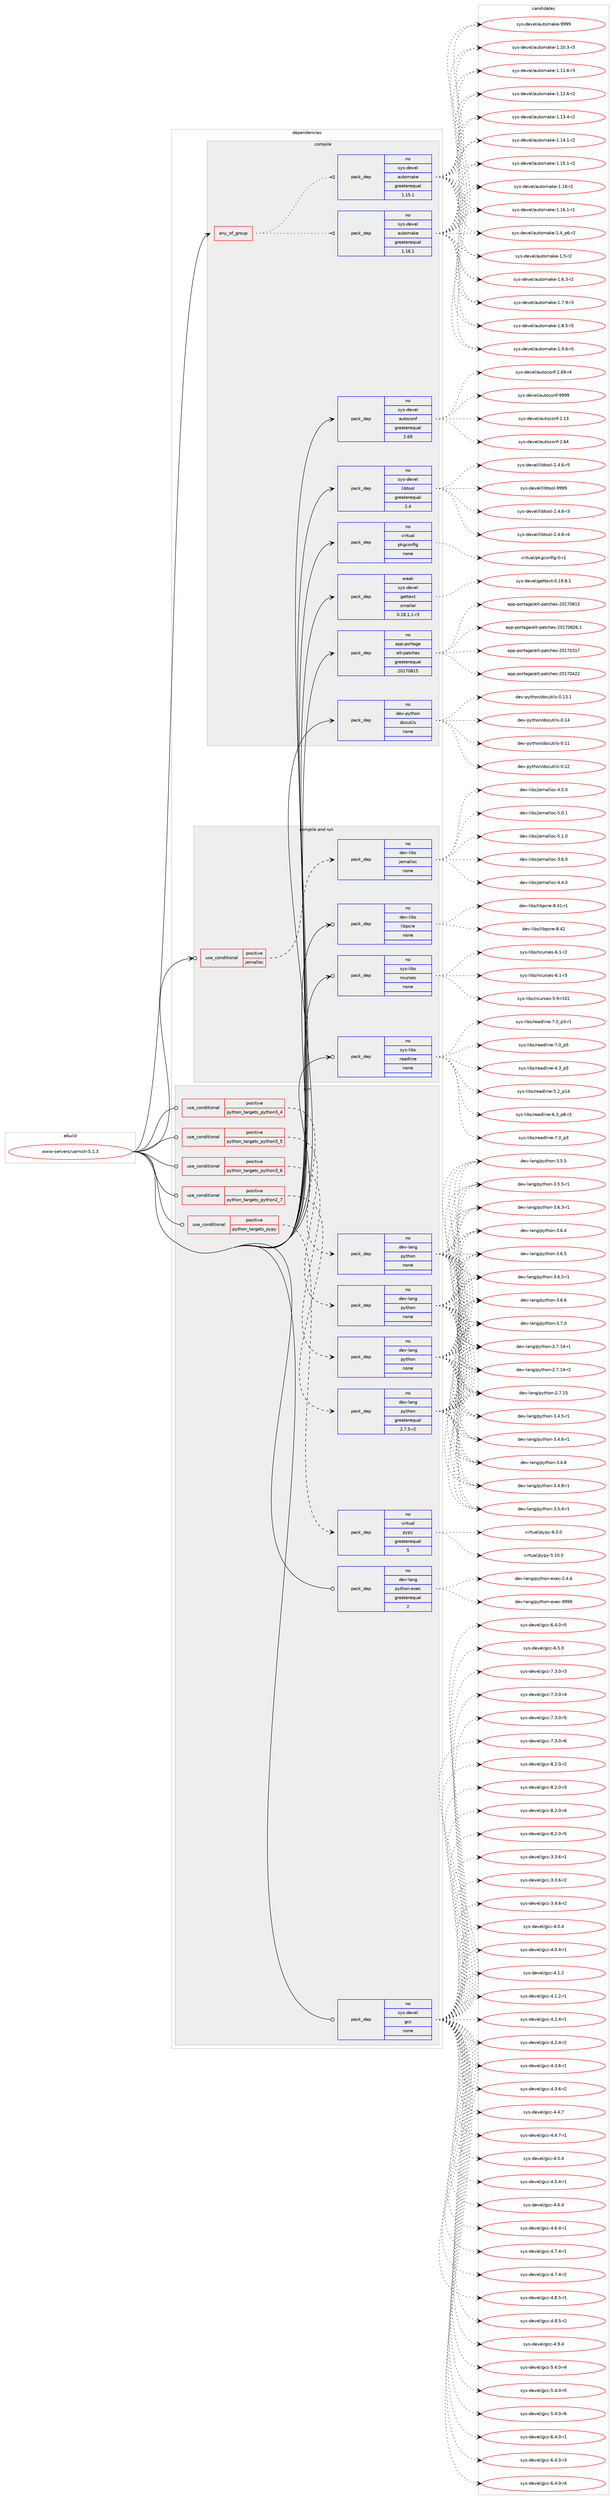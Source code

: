 digraph prolog {

# *************
# Graph options
# *************

newrank=true;
concentrate=true;
compound=true;
graph [rankdir=LR,fontname=Helvetica,fontsize=10,ranksep=1.5];#, ranksep=2.5, nodesep=0.2];
edge  [arrowhead=vee];
node  [fontname=Helvetica,fontsize=10];

# **********
# The ebuild
# **********

subgraph cluster_leftcol {
color=gray;
rank=same;
label=<<i>ebuild</i>>;
id [label="www-servers/varnish-5.1.3", color=red, width=4, href="../www-servers/varnish-5.1.3.svg"];
}

# ****************
# The dependencies
# ****************

subgraph cluster_midcol {
color=gray;
label=<<i>dependencies</i>>;
subgraph cluster_compile {
fillcolor="#eeeeee";
style=filled;
label=<<i>compile</i>>;
subgraph any185 {
dependency8168 [label=<<TABLE BORDER="0" CELLBORDER="1" CELLSPACING="0" CELLPADDING="4"><TR><TD CELLPADDING="10">any_of_group</TD></TR></TABLE>>, shape=none, color=red];subgraph pack6475 {
dependency8169 [label=<<TABLE BORDER="0" CELLBORDER="1" CELLSPACING="0" CELLPADDING="4" WIDTH="220"><TR><TD ROWSPAN="6" CELLPADDING="30">pack_dep</TD></TR><TR><TD WIDTH="110">no</TD></TR><TR><TD>sys-devel</TD></TR><TR><TD>automake</TD></TR><TR><TD>greaterequal</TD></TR><TR><TD>1.16.1</TD></TR></TABLE>>, shape=none, color=blue];
}
dependency8168:e -> dependency8169:w [weight=20,style="dotted",arrowhead="oinv"];
subgraph pack6476 {
dependency8170 [label=<<TABLE BORDER="0" CELLBORDER="1" CELLSPACING="0" CELLPADDING="4" WIDTH="220"><TR><TD ROWSPAN="6" CELLPADDING="30">pack_dep</TD></TR><TR><TD WIDTH="110">no</TD></TR><TR><TD>sys-devel</TD></TR><TR><TD>automake</TD></TR><TR><TD>greaterequal</TD></TR><TR><TD>1.15.1</TD></TR></TABLE>>, shape=none, color=blue];
}
dependency8168:e -> dependency8170:w [weight=20,style="dotted",arrowhead="oinv"];
}
id:e -> dependency8168:w [weight=20,style="solid",arrowhead="vee"];
subgraph pack6477 {
dependency8171 [label=<<TABLE BORDER="0" CELLBORDER="1" CELLSPACING="0" CELLPADDING="4" WIDTH="220"><TR><TD ROWSPAN="6" CELLPADDING="30">pack_dep</TD></TR><TR><TD WIDTH="110">no</TD></TR><TR><TD>app-portage</TD></TR><TR><TD>elt-patches</TD></TR><TR><TD>greaterequal</TD></TR><TR><TD>20170815</TD></TR></TABLE>>, shape=none, color=blue];
}
id:e -> dependency8171:w [weight=20,style="solid",arrowhead="vee"];
subgraph pack6478 {
dependency8172 [label=<<TABLE BORDER="0" CELLBORDER="1" CELLSPACING="0" CELLPADDING="4" WIDTH="220"><TR><TD ROWSPAN="6" CELLPADDING="30">pack_dep</TD></TR><TR><TD WIDTH="110">no</TD></TR><TR><TD>dev-python</TD></TR><TR><TD>docutils</TD></TR><TR><TD>none</TD></TR><TR><TD></TD></TR></TABLE>>, shape=none, color=blue];
}
id:e -> dependency8172:w [weight=20,style="solid",arrowhead="vee"];
subgraph pack6479 {
dependency8173 [label=<<TABLE BORDER="0" CELLBORDER="1" CELLSPACING="0" CELLPADDING="4" WIDTH="220"><TR><TD ROWSPAN="6" CELLPADDING="30">pack_dep</TD></TR><TR><TD WIDTH="110">no</TD></TR><TR><TD>sys-devel</TD></TR><TR><TD>autoconf</TD></TR><TR><TD>greaterequal</TD></TR><TR><TD>2.69</TD></TR></TABLE>>, shape=none, color=blue];
}
id:e -> dependency8173:w [weight=20,style="solid",arrowhead="vee"];
subgraph pack6480 {
dependency8174 [label=<<TABLE BORDER="0" CELLBORDER="1" CELLSPACING="0" CELLPADDING="4" WIDTH="220"><TR><TD ROWSPAN="6" CELLPADDING="30">pack_dep</TD></TR><TR><TD WIDTH="110">no</TD></TR><TR><TD>sys-devel</TD></TR><TR><TD>libtool</TD></TR><TR><TD>greaterequal</TD></TR><TR><TD>2.4</TD></TR></TABLE>>, shape=none, color=blue];
}
id:e -> dependency8174:w [weight=20,style="solid",arrowhead="vee"];
subgraph pack6481 {
dependency8175 [label=<<TABLE BORDER="0" CELLBORDER="1" CELLSPACING="0" CELLPADDING="4" WIDTH="220"><TR><TD ROWSPAN="6" CELLPADDING="30">pack_dep</TD></TR><TR><TD WIDTH="110">no</TD></TR><TR><TD>virtual</TD></TR><TR><TD>pkgconfig</TD></TR><TR><TD>none</TD></TR><TR><TD></TD></TR></TABLE>>, shape=none, color=blue];
}
id:e -> dependency8175:w [weight=20,style="solid",arrowhead="vee"];
subgraph pack6482 {
dependency8176 [label=<<TABLE BORDER="0" CELLBORDER="1" CELLSPACING="0" CELLPADDING="4" WIDTH="220"><TR><TD ROWSPAN="6" CELLPADDING="30">pack_dep</TD></TR><TR><TD WIDTH="110">weak</TD></TR><TR><TD>sys-devel</TD></TR><TR><TD>gettext</TD></TR><TR><TD>smaller</TD></TR><TR><TD>0.18.1.1-r3</TD></TR></TABLE>>, shape=none, color=blue];
}
id:e -> dependency8176:w [weight=20,style="solid",arrowhead="vee"];
}
subgraph cluster_compileandrun {
fillcolor="#eeeeee";
style=filled;
label=<<i>compile and run</i>>;
subgraph cond1502 {
dependency8177 [label=<<TABLE BORDER="0" CELLBORDER="1" CELLSPACING="0" CELLPADDING="4"><TR><TD ROWSPAN="3" CELLPADDING="10">use_conditional</TD></TR><TR><TD>positive</TD></TR><TR><TD>jemalloc</TD></TR></TABLE>>, shape=none, color=red];
subgraph pack6483 {
dependency8178 [label=<<TABLE BORDER="0" CELLBORDER="1" CELLSPACING="0" CELLPADDING="4" WIDTH="220"><TR><TD ROWSPAN="6" CELLPADDING="30">pack_dep</TD></TR><TR><TD WIDTH="110">no</TD></TR><TR><TD>dev-libs</TD></TR><TR><TD>jemalloc</TD></TR><TR><TD>none</TD></TR><TR><TD></TD></TR></TABLE>>, shape=none, color=blue];
}
dependency8177:e -> dependency8178:w [weight=20,style="dashed",arrowhead="vee"];
}
id:e -> dependency8177:w [weight=20,style="solid",arrowhead="odotvee"];
subgraph pack6484 {
dependency8179 [label=<<TABLE BORDER="0" CELLBORDER="1" CELLSPACING="0" CELLPADDING="4" WIDTH="220"><TR><TD ROWSPAN="6" CELLPADDING="30">pack_dep</TD></TR><TR><TD WIDTH="110">no</TD></TR><TR><TD>dev-libs</TD></TR><TR><TD>libpcre</TD></TR><TR><TD>none</TD></TR><TR><TD></TD></TR></TABLE>>, shape=none, color=blue];
}
id:e -> dependency8179:w [weight=20,style="solid",arrowhead="odotvee"];
subgraph pack6485 {
dependency8180 [label=<<TABLE BORDER="0" CELLBORDER="1" CELLSPACING="0" CELLPADDING="4" WIDTH="220"><TR><TD ROWSPAN="6" CELLPADDING="30">pack_dep</TD></TR><TR><TD WIDTH="110">no</TD></TR><TR><TD>sys-libs</TD></TR><TR><TD>ncurses</TD></TR><TR><TD>none</TD></TR><TR><TD></TD></TR></TABLE>>, shape=none, color=blue];
}
id:e -> dependency8180:w [weight=20,style="solid",arrowhead="odotvee"];
subgraph pack6486 {
dependency8181 [label=<<TABLE BORDER="0" CELLBORDER="1" CELLSPACING="0" CELLPADDING="4" WIDTH="220"><TR><TD ROWSPAN="6" CELLPADDING="30">pack_dep</TD></TR><TR><TD WIDTH="110">no</TD></TR><TR><TD>sys-libs</TD></TR><TR><TD>readline</TD></TR><TR><TD>none</TD></TR><TR><TD></TD></TR></TABLE>>, shape=none, color=blue];
}
id:e -> dependency8181:w [weight=20,style="solid",arrowhead="odotvee"];
}
subgraph cluster_run {
fillcolor="#eeeeee";
style=filled;
label=<<i>run</i>>;
subgraph cond1503 {
dependency8182 [label=<<TABLE BORDER="0" CELLBORDER="1" CELLSPACING="0" CELLPADDING="4"><TR><TD ROWSPAN="3" CELLPADDING="10">use_conditional</TD></TR><TR><TD>positive</TD></TR><TR><TD>python_targets_pypy</TD></TR></TABLE>>, shape=none, color=red];
subgraph pack6487 {
dependency8183 [label=<<TABLE BORDER="0" CELLBORDER="1" CELLSPACING="0" CELLPADDING="4" WIDTH="220"><TR><TD ROWSPAN="6" CELLPADDING="30">pack_dep</TD></TR><TR><TD WIDTH="110">no</TD></TR><TR><TD>virtual</TD></TR><TR><TD>pypy</TD></TR><TR><TD>greaterequal</TD></TR><TR><TD>5</TD></TR></TABLE>>, shape=none, color=blue];
}
dependency8182:e -> dependency8183:w [weight=20,style="dashed",arrowhead="vee"];
}
id:e -> dependency8182:w [weight=20,style="solid",arrowhead="odot"];
subgraph cond1504 {
dependency8184 [label=<<TABLE BORDER="0" CELLBORDER="1" CELLSPACING="0" CELLPADDING="4"><TR><TD ROWSPAN="3" CELLPADDING="10">use_conditional</TD></TR><TR><TD>positive</TD></TR><TR><TD>python_targets_python2_7</TD></TR></TABLE>>, shape=none, color=red];
subgraph pack6488 {
dependency8185 [label=<<TABLE BORDER="0" CELLBORDER="1" CELLSPACING="0" CELLPADDING="4" WIDTH="220"><TR><TD ROWSPAN="6" CELLPADDING="30">pack_dep</TD></TR><TR><TD WIDTH="110">no</TD></TR><TR><TD>dev-lang</TD></TR><TR><TD>python</TD></TR><TR><TD>greaterequal</TD></TR><TR><TD>2.7.5-r2</TD></TR></TABLE>>, shape=none, color=blue];
}
dependency8184:e -> dependency8185:w [weight=20,style="dashed",arrowhead="vee"];
}
id:e -> dependency8184:w [weight=20,style="solid",arrowhead="odot"];
subgraph cond1505 {
dependency8186 [label=<<TABLE BORDER="0" CELLBORDER="1" CELLSPACING="0" CELLPADDING="4"><TR><TD ROWSPAN="3" CELLPADDING="10">use_conditional</TD></TR><TR><TD>positive</TD></TR><TR><TD>python_targets_python3_4</TD></TR></TABLE>>, shape=none, color=red];
subgraph pack6489 {
dependency8187 [label=<<TABLE BORDER="0" CELLBORDER="1" CELLSPACING="0" CELLPADDING="4" WIDTH="220"><TR><TD ROWSPAN="6" CELLPADDING="30">pack_dep</TD></TR><TR><TD WIDTH="110">no</TD></TR><TR><TD>dev-lang</TD></TR><TR><TD>python</TD></TR><TR><TD>none</TD></TR><TR><TD></TD></TR></TABLE>>, shape=none, color=blue];
}
dependency8186:e -> dependency8187:w [weight=20,style="dashed",arrowhead="vee"];
}
id:e -> dependency8186:w [weight=20,style="solid",arrowhead="odot"];
subgraph cond1506 {
dependency8188 [label=<<TABLE BORDER="0" CELLBORDER="1" CELLSPACING="0" CELLPADDING="4"><TR><TD ROWSPAN="3" CELLPADDING="10">use_conditional</TD></TR><TR><TD>positive</TD></TR><TR><TD>python_targets_python3_5</TD></TR></TABLE>>, shape=none, color=red];
subgraph pack6490 {
dependency8189 [label=<<TABLE BORDER="0" CELLBORDER="1" CELLSPACING="0" CELLPADDING="4" WIDTH="220"><TR><TD ROWSPAN="6" CELLPADDING="30">pack_dep</TD></TR><TR><TD WIDTH="110">no</TD></TR><TR><TD>dev-lang</TD></TR><TR><TD>python</TD></TR><TR><TD>none</TD></TR><TR><TD></TD></TR></TABLE>>, shape=none, color=blue];
}
dependency8188:e -> dependency8189:w [weight=20,style="dashed",arrowhead="vee"];
}
id:e -> dependency8188:w [weight=20,style="solid",arrowhead="odot"];
subgraph cond1507 {
dependency8190 [label=<<TABLE BORDER="0" CELLBORDER="1" CELLSPACING="0" CELLPADDING="4"><TR><TD ROWSPAN="3" CELLPADDING="10">use_conditional</TD></TR><TR><TD>positive</TD></TR><TR><TD>python_targets_python3_6</TD></TR></TABLE>>, shape=none, color=red];
subgraph pack6491 {
dependency8191 [label=<<TABLE BORDER="0" CELLBORDER="1" CELLSPACING="0" CELLPADDING="4" WIDTH="220"><TR><TD ROWSPAN="6" CELLPADDING="30">pack_dep</TD></TR><TR><TD WIDTH="110">no</TD></TR><TR><TD>dev-lang</TD></TR><TR><TD>python</TD></TR><TR><TD>none</TD></TR><TR><TD></TD></TR></TABLE>>, shape=none, color=blue];
}
dependency8190:e -> dependency8191:w [weight=20,style="dashed",arrowhead="vee"];
}
id:e -> dependency8190:w [weight=20,style="solid",arrowhead="odot"];
subgraph pack6492 {
dependency8192 [label=<<TABLE BORDER="0" CELLBORDER="1" CELLSPACING="0" CELLPADDING="4" WIDTH="220"><TR><TD ROWSPAN="6" CELLPADDING="30">pack_dep</TD></TR><TR><TD WIDTH="110">no</TD></TR><TR><TD>dev-lang</TD></TR><TR><TD>python-exec</TD></TR><TR><TD>greaterequal</TD></TR><TR><TD>2</TD></TR></TABLE>>, shape=none, color=blue];
}
id:e -> dependency8192:w [weight=20,style="solid",arrowhead="odot"];
subgraph pack6493 {
dependency8193 [label=<<TABLE BORDER="0" CELLBORDER="1" CELLSPACING="0" CELLPADDING="4" WIDTH="220"><TR><TD ROWSPAN="6" CELLPADDING="30">pack_dep</TD></TR><TR><TD WIDTH="110">no</TD></TR><TR><TD>sys-devel</TD></TR><TR><TD>gcc</TD></TR><TR><TD>none</TD></TR><TR><TD></TD></TR></TABLE>>, shape=none, color=blue];
}
id:e -> dependency8193:w [weight=20,style="solid",arrowhead="odot"];
}
}

# **************
# The candidates
# **************

subgraph cluster_choices {
rank=same;
color=gray;
label=<<i>candidates</i>>;

subgraph choice6475 {
color=black;
nodesep=1;
choice11512111545100101118101108479711711611110997107101454946494846514511451 [label="sys-devel/automake-1.10.3-r3", color=red, width=4,href="../sys-devel/automake-1.10.3-r3.svg"];
choice11512111545100101118101108479711711611110997107101454946494946544511451 [label="sys-devel/automake-1.11.6-r3", color=red, width=4,href="../sys-devel/automake-1.11.6-r3.svg"];
choice11512111545100101118101108479711711611110997107101454946495046544511450 [label="sys-devel/automake-1.12.6-r2", color=red, width=4,href="../sys-devel/automake-1.12.6-r2.svg"];
choice11512111545100101118101108479711711611110997107101454946495146524511450 [label="sys-devel/automake-1.13.4-r2", color=red, width=4,href="../sys-devel/automake-1.13.4-r2.svg"];
choice11512111545100101118101108479711711611110997107101454946495246494511450 [label="sys-devel/automake-1.14.1-r2", color=red, width=4,href="../sys-devel/automake-1.14.1-r2.svg"];
choice11512111545100101118101108479711711611110997107101454946495346494511450 [label="sys-devel/automake-1.15.1-r2", color=red, width=4,href="../sys-devel/automake-1.15.1-r2.svg"];
choice1151211154510010111810110847971171161111099710710145494649544511450 [label="sys-devel/automake-1.16-r2", color=red, width=4,href="../sys-devel/automake-1.16-r2.svg"];
choice11512111545100101118101108479711711611110997107101454946495446494511449 [label="sys-devel/automake-1.16.1-r1", color=red, width=4,href="../sys-devel/automake-1.16.1-r1.svg"];
choice115121115451001011181011084797117116111109971071014549465295112544511450 [label="sys-devel/automake-1.4_p6-r2", color=red, width=4,href="../sys-devel/automake-1.4_p6-r2.svg"];
choice11512111545100101118101108479711711611110997107101454946534511450 [label="sys-devel/automake-1.5-r2", color=red, width=4,href="../sys-devel/automake-1.5-r2.svg"];
choice115121115451001011181011084797117116111109971071014549465446514511450 [label="sys-devel/automake-1.6.3-r2", color=red, width=4,href="../sys-devel/automake-1.6.3-r2.svg"];
choice115121115451001011181011084797117116111109971071014549465546574511451 [label="sys-devel/automake-1.7.9-r3", color=red, width=4,href="../sys-devel/automake-1.7.9-r3.svg"];
choice115121115451001011181011084797117116111109971071014549465646534511453 [label="sys-devel/automake-1.8.5-r5", color=red, width=4,href="../sys-devel/automake-1.8.5-r5.svg"];
choice115121115451001011181011084797117116111109971071014549465746544511453 [label="sys-devel/automake-1.9.6-r5", color=red, width=4,href="../sys-devel/automake-1.9.6-r5.svg"];
choice115121115451001011181011084797117116111109971071014557575757 [label="sys-devel/automake-9999", color=red, width=4,href="../sys-devel/automake-9999.svg"];
dependency8169:e -> choice11512111545100101118101108479711711611110997107101454946494846514511451:w [style=dotted,weight="100"];
dependency8169:e -> choice11512111545100101118101108479711711611110997107101454946494946544511451:w [style=dotted,weight="100"];
dependency8169:e -> choice11512111545100101118101108479711711611110997107101454946495046544511450:w [style=dotted,weight="100"];
dependency8169:e -> choice11512111545100101118101108479711711611110997107101454946495146524511450:w [style=dotted,weight="100"];
dependency8169:e -> choice11512111545100101118101108479711711611110997107101454946495246494511450:w [style=dotted,weight="100"];
dependency8169:e -> choice11512111545100101118101108479711711611110997107101454946495346494511450:w [style=dotted,weight="100"];
dependency8169:e -> choice1151211154510010111810110847971171161111099710710145494649544511450:w [style=dotted,weight="100"];
dependency8169:e -> choice11512111545100101118101108479711711611110997107101454946495446494511449:w [style=dotted,weight="100"];
dependency8169:e -> choice115121115451001011181011084797117116111109971071014549465295112544511450:w [style=dotted,weight="100"];
dependency8169:e -> choice11512111545100101118101108479711711611110997107101454946534511450:w [style=dotted,weight="100"];
dependency8169:e -> choice115121115451001011181011084797117116111109971071014549465446514511450:w [style=dotted,weight="100"];
dependency8169:e -> choice115121115451001011181011084797117116111109971071014549465546574511451:w [style=dotted,weight="100"];
dependency8169:e -> choice115121115451001011181011084797117116111109971071014549465646534511453:w [style=dotted,weight="100"];
dependency8169:e -> choice115121115451001011181011084797117116111109971071014549465746544511453:w [style=dotted,weight="100"];
dependency8169:e -> choice115121115451001011181011084797117116111109971071014557575757:w [style=dotted,weight="100"];
}
subgraph choice6476 {
color=black;
nodesep=1;
choice11512111545100101118101108479711711611110997107101454946494846514511451 [label="sys-devel/automake-1.10.3-r3", color=red, width=4,href="../sys-devel/automake-1.10.3-r3.svg"];
choice11512111545100101118101108479711711611110997107101454946494946544511451 [label="sys-devel/automake-1.11.6-r3", color=red, width=4,href="../sys-devel/automake-1.11.6-r3.svg"];
choice11512111545100101118101108479711711611110997107101454946495046544511450 [label="sys-devel/automake-1.12.6-r2", color=red, width=4,href="../sys-devel/automake-1.12.6-r2.svg"];
choice11512111545100101118101108479711711611110997107101454946495146524511450 [label="sys-devel/automake-1.13.4-r2", color=red, width=4,href="../sys-devel/automake-1.13.4-r2.svg"];
choice11512111545100101118101108479711711611110997107101454946495246494511450 [label="sys-devel/automake-1.14.1-r2", color=red, width=4,href="../sys-devel/automake-1.14.1-r2.svg"];
choice11512111545100101118101108479711711611110997107101454946495346494511450 [label="sys-devel/automake-1.15.1-r2", color=red, width=4,href="../sys-devel/automake-1.15.1-r2.svg"];
choice1151211154510010111810110847971171161111099710710145494649544511450 [label="sys-devel/automake-1.16-r2", color=red, width=4,href="../sys-devel/automake-1.16-r2.svg"];
choice11512111545100101118101108479711711611110997107101454946495446494511449 [label="sys-devel/automake-1.16.1-r1", color=red, width=4,href="../sys-devel/automake-1.16.1-r1.svg"];
choice115121115451001011181011084797117116111109971071014549465295112544511450 [label="sys-devel/automake-1.4_p6-r2", color=red, width=4,href="../sys-devel/automake-1.4_p6-r2.svg"];
choice11512111545100101118101108479711711611110997107101454946534511450 [label="sys-devel/automake-1.5-r2", color=red, width=4,href="../sys-devel/automake-1.5-r2.svg"];
choice115121115451001011181011084797117116111109971071014549465446514511450 [label="sys-devel/automake-1.6.3-r2", color=red, width=4,href="../sys-devel/automake-1.6.3-r2.svg"];
choice115121115451001011181011084797117116111109971071014549465546574511451 [label="sys-devel/automake-1.7.9-r3", color=red, width=4,href="../sys-devel/automake-1.7.9-r3.svg"];
choice115121115451001011181011084797117116111109971071014549465646534511453 [label="sys-devel/automake-1.8.5-r5", color=red, width=4,href="../sys-devel/automake-1.8.5-r5.svg"];
choice115121115451001011181011084797117116111109971071014549465746544511453 [label="sys-devel/automake-1.9.6-r5", color=red, width=4,href="../sys-devel/automake-1.9.6-r5.svg"];
choice115121115451001011181011084797117116111109971071014557575757 [label="sys-devel/automake-9999", color=red, width=4,href="../sys-devel/automake-9999.svg"];
dependency8170:e -> choice11512111545100101118101108479711711611110997107101454946494846514511451:w [style=dotted,weight="100"];
dependency8170:e -> choice11512111545100101118101108479711711611110997107101454946494946544511451:w [style=dotted,weight="100"];
dependency8170:e -> choice11512111545100101118101108479711711611110997107101454946495046544511450:w [style=dotted,weight="100"];
dependency8170:e -> choice11512111545100101118101108479711711611110997107101454946495146524511450:w [style=dotted,weight="100"];
dependency8170:e -> choice11512111545100101118101108479711711611110997107101454946495246494511450:w [style=dotted,weight="100"];
dependency8170:e -> choice11512111545100101118101108479711711611110997107101454946495346494511450:w [style=dotted,weight="100"];
dependency8170:e -> choice1151211154510010111810110847971171161111099710710145494649544511450:w [style=dotted,weight="100"];
dependency8170:e -> choice11512111545100101118101108479711711611110997107101454946495446494511449:w [style=dotted,weight="100"];
dependency8170:e -> choice115121115451001011181011084797117116111109971071014549465295112544511450:w [style=dotted,weight="100"];
dependency8170:e -> choice11512111545100101118101108479711711611110997107101454946534511450:w [style=dotted,weight="100"];
dependency8170:e -> choice115121115451001011181011084797117116111109971071014549465446514511450:w [style=dotted,weight="100"];
dependency8170:e -> choice115121115451001011181011084797117116111109971071014549465546574511451:w [style=dotted,weight="100"];
dependency8170:e -> choice115121115451001011181011084797117116111109971071014549465646534511453:w [style=dotted,weight="100"];
dependency8170:e -> choice115121115451001011181011084797117116111109971071014549465746544511453:w [style=dotted,weight="100"];
dependency8170:e -> choice115121115451001011181011084797117116111109971071014557575757:w [style=dotted,weight="100"];
}
subgraph choice6477 {
color=black;
nodesep=1;
choice97112112451121111141169710310147101108116451129711699104101115455048495548514955 [label="app-portage/elt-patches-20170317", color=red, width=4,href="../app-portage/elt-patches-20170317.svg"];
choice97112112451121111141169710310147101108116451129711699104101115455048495548525050 [label="app-portage/elt-patches-20170422", color=red, width=4,href="../app-portage/elt-patches-20170422.svg"];
choice97112112451121111141169710310147101108116451129711699104101115455048495548564953 [label="app-portage/elt-patches-20170815", color=red, width=4,href="../app-portage/elt-patches-20170815.svg"];
choice971121124511211111411697103101471011081164511297116991041011154550484955485650544649 [label="app-portage/elt-patches-20170826.1", color=red, width=4,href="../app-portage/elt-patches-20170826.1.svg"];
dependency8171:e -> choice97112112451121111141169710310147101108116451129711699104101115455048495548514955:w [style=dotted,weight="100"];
dependency8171:e -> choice97112112451121111141169710310147101108116451129711699104101115455048495548525050:w [style=dotted,weight="100"];
dependency8171:e -> choice97112112451121111141169710310147101108116451129711699104101115455048495548564953:w [style=dotted,weight="100"];
dependency8171:e -> choice971121124511211111411697103101471011081164511297116991041011154550484955485650544649:w [style=dotted,weight="100"];
}
subgraph choice6478 {
color=black;
nodesep=1;
choice1001011184511212111610411111047100111991171161051081154548464949 [label="dev-python/docutils-0.11", color=red, width=4,href="../dev-python/docutils-0.11.svg"];
choice1001011184511212111610411111047100111991171161051081154548464950 [label="dev-python/docutils-0.12", color=red, width=4,href="../dev-python/docutils-0.12.svg"];
choice10010111845112121116104111110471001119911711610510811545484649514649 [label="dev-python/docutils-0.13.1", color=red, width=4,href="../dev-python/docutils-0.13.1.svg"];
choice1001011184511212111610411111047100111991171161051081154548464952 [label="dev-python/docutils-0.14", color=red, width=4,href="../dev-python/docutils-0.14.svg"];
dependency8172:e -> choice1001011184511212111610411111047100111991171161051081154548464949:w [style=dotted,weight="100"];
dependency8172:e -> choice1001011184511212111610411111047100111991171161051081154548464950:w [style=dotted,weight="100"];
dependency8172:e -> choice10010111845112121116104111110471001119911711610510811545484649514649:w [style=dotted,weight="100"];
dependency8172:e -> choice1001011184511212111610411111047100111991171161051081154548464952:w [style=dotted,weight="100"];
}
subgraph choice6479 {
color=black;
nodesep=1;
choice115121115451001011181011084797117116111991111101024550464951 [label="sys-devel/autoconf-2.13", color=red, width=4,href="../sys-devel/autoconf-2.13.svg"];
choice115121115451001011181011084797117116111991111101024550465452 [label="sys-devel/autoconf-2.64", color=red, width=4,href="../sys-devel/autoconf-2.64.svg"];
choice1151211154510010111810110847971171161119911111010245504654574511452 [label="sys-devel/autoconf-2.69-r4", color=red, width=4,href="../sys-devel/autoconf-2.69-r4.svg"];
choice115121115451001011181011084797117116111991111101024557575757 [label="sys-devel/autoconf-9999", color=red, width=4,href="../sys-devel/autoconf-9999.svg"];
dependency8173:e -> choice115121115451001011181011084797117116111991111101024550464951:w [style=dotted,weight="100"];
dependency8173:e -> choice115121115451001011181011084797117116111991111101024550465452:w [style=dotted,weight="100"];
dependency8173:e -> choice1151211154510010111810110847971171161119911111010245504654574511452:w [style=dotted,weight="100"];
dependency8173:e -> choice115121115451001011181011084797117116111991111101024557575757:w [style=dotted,weight="100"];
}
subgraph choice6480 {
color=black;
nodesep=1;
choice1151211154510010111810110847108105981161111111084550465246544511451 [label="sys-devel/libtool-2.4.6-r3", color=red, width=4,href="../sys-devel/libtool-2.4.6-r3.svg"];
choice1151211154510010111810110847108105981161111111084550465246544511452 [label="sys-devel/libtool-2.4.6-r4", color=red, width=4,href="../sys-devel/libtool-2.4.6-r4.svg"];
choice1151211154510010111810110847108105981161111111084550465246544511453 [label="sys-devel/libtool-2.4.6-r5", color=red, width=4,href="../sys-devel/libtool-2.4.6-r5.svg"];
choice1151211154510010111810110847108105981161111111084557575757 [label="sys-devel/libtool-9999", color=red, width=4,href="../sys-devel/libtool-9999.svg"];
dependency8174:e -> choice1151211154510010111810110847108105981161111111084550465246544511451:w [style=dotted,weight="100"];
dependency8174:e -> choice1151211154510010111810110847108105981161111111084550465246544511452:w [style=dotted,weight="100"];
dependency8174:e -> choice1151211154510010111810110847108105981161111111084550465246544511453:w [style=dotted,weight="100"];
dependency8174:e -> choice1151211154510010111810110847108105981161111111084557575757:w [style=dotted,weight="100"];
}
subgraph choice6481 {
color=black;
nodesep=1;
choice11810511411611797108471121071039911111010210510345484511449 [label="virtual/pkgconfig-0-r1", color=red, width=4,href="../virtual/pkgconfig-0-r1.svg"];
dependency8175:e -> choice11810511411611797108471121071039911111010210510345484511449:w [style=dotted,weight="100"];
}
subgraph choice6482 {
color=black;
nodesep=1;
choice1151211154510010111810110847103101116116101120116454846495746564649 [label="sys-devel/gettext-0.19.8.1", color=red, width=4,href="../sys-devel/gettext-0.19.8.1.svg"];
dependency8176:e -> choice1151211154510010111810110847103101116116101120116454846495746564649:w [style=dotted,weight="100"];
}
subgraph choice6483 {
color=black;
nodesep=1;
choice1001011184510810598115471061011099710810811199455146544648 [label="dev-libs/jemalloc-3.6.0", color=red, width=4,href="../dev-libs/jemalloc-3.6.0.svg"];
choice1001011184510810598115471061011099710810811199455246524648 [label="dev-libs/jemalloc-4.4.0", color=red, width=4,href="../dev-libs/jemalloc-4.4.0.svg"];
choice1001011184510810598115471061011099710810811199455246534648 [label="dev-libs/jemalloc-4.5.0", color=red, width=4,href="../dev-libs/jemalloc-4.5.0.svg"];
choice1001011184510810598115471061011099710810811199455346484649 [label="dev-libs/jemalloc-5.0.1", color=red, width=4,href="../dev-libs/jemalloc-5.0.1.svg"];
choice1001011184510810598115471061011099710810811199455346494648 [label="dev-libs/jemalloc-5.1.0", color=red, width=4,href="../dev-libs/jemalloc-5.1.0.svg"];
dependency8178:e -> choice1001011184510810598115471061011099710810811199455146544648:w [style=dotted,weight="100"];
dependency8178:e -> choice1001011184510810598115471061011099710810811199455246524648:w [style=dotted,weight="100"];
dependency8178:e -> choice1001011184510810598115471061011099710810811199455246534648:w [style=dotted,weight="100"];
dependency8178:e -> choice1001011184510810598115471061011099710810811199455346484649:w [style=dotted,weight="100"];
dependency8178:e -> choice1001011184510810598115471061011099710810811199455346494648:w [style=dotted,weight="100"];
}
subgraph choice6484 {
color=black;
nodesep=1;
choice100101118451081059811547108105981129911410145564652494511449 [label="dev-libs/libpcre-8.41-r1", color=red, width=4,href="../dev-libs/libpcre-8.41-r1.svg"];
choice10010111845108105981154710810598112991141014556465250 [label="dev-libs/libpcre-8.42", color=red, width=4,href="../dev-libs/libpcre-8.42.svg"];
dependency8179:e -> choice100101118451081059811547108105981129911410145564652494511449:w [style=dotted,weight="100"];
dependency8179:e -> choice10010111845108105981154710810598112991141014556465250:w [style=dotted,weight="100"];
}
subgraph choice6485 {
color=black;
nodesep=1;
choice115121115451081059811547110991171141151011154553465745114494849 [label="sys-libs/ncurses-5.9-r101", color=red, width=4,href="../sys-libs/ncurses-5.9-r101.svg"];
choice11512111545108105981154711099117114115101115455446494511450 [label="sys-libs/ncurses-6.1-r2", color=red, width=4,href="../sys-libs/ncurses-6.1-r2.svg"];
choice11512111545108105981154711099117114115101115455446494511451 [label="sys-libs/ncurses-6.1-r3", color=red, width=4,href="../sys-libs/ncurses-6.1-r3.svg"];
dependency8180:e -> choice115121115451081059811547110991171141151011154553465745114494849:w [style=dotted,weight="100"];
dependency8180:e -> choice11512111545108105981154711099117114115101115455446494511450:w [style=dotted,weight="100"];
dependency8180:e -> choice11512111545108105981154711099117114115101115455446494511451:w [style=dotted,weight="100"];
}
subgraph choice6486 {
color=black;
nodesep=1;
choice11512111545108105981154711410197100108105110101455246519511253 [label="sys-libs/readline-4.3_p5", color=red, width=4,href="../sys-libs/readline-4.3_p5.svg"];
choice1151211154510810598115471141019710010810511010145534650951124952 [label="sys-libs/readline-5.2_p14", color=red, width=4,href="../sys-libs/readline-5.2_p14.svg"];
choice115121115451081059811547114101971001081051101014554465195112564511451 [label="sys-libs/readline-6.3_p8-r3", color=red, width=4,href="../sys-libs/readline-6.3_p8-r3.svg"];
choice11512111545108105981154711410197100108105110101455546489511251 [label="sys-libs/readline-7.0_p3", color=red, width=4,href="../sys-libs/readline-7.0_p3.svg"];
choice115121115451081059811547114101971001081051101014555464895112514511449 [label="sys-libs/readline-7.0_p3-r1", color=red, width=4,href="../sys-libs/readline-7.0_p3-r1.svg"];
choice11512111545108105981154711410197100108105110101455546489511253 [label="sys-libs/readline-7.0_p5", color=red, width=4,href="../sys-libs/readline-7.0_p5.svg"];
dependency8181:e -> choice11512111545108105981154711410197100108105110101455246519511253:w [style=dotted,weight="100"];
dependency8181:e -> choice1151211154510810598115471141019710010810511010145534650951124952:w [style=dotted,weight="100"];
dependency8181:e -> choice115121115451081059811547114101971001081051101014554465195112564511451:w [style=dotted,weight="100"];
dependency8181:e -> choice11512111545108105981154711410197100108105110101455546489511251:w [style=dotted,weight="100"];
dependency8181:e -> choice115121115451081059811547114101971001081051101014555464895112514511449:w [style=dotted,weight="100"];
dependency8181:e -> choice11512111545108105981154711410197100108105110101455546489511253:w [style=dotted,weight="100"];
}
subgraph choice6487 {
color=black;
nodesep=1;
choice118105114116117971084711212111212145534649484648 [label="virtual/pypy-5.10.0", color=red, width=4,href="../virtual/pypy-5.10.0.svg"];
choice1181051141161179710847112121112121455446484648 [label="virtual/pypy-6.0.0", color=red, width=4,href="../virtual/pypy-6.0.0.svg"];
dependency8183:e -> choice118105114116117971084711212111212145534649484648:w [style=dotted,weight="100"];
dependency8183:e -> choice1181051141161179710847112121112121455446484648:w [style=dotted,weight="100"];
}
subgraph choice6488 {
color=black;
nodesep=1;
choice100101118451089711010347112121116104111110455046554649524511449 [label="dev-lang/python-2.7.14-r1", color=red, width=4,href="../dev-lang/python-2.7.14-r1.svg"];
choice100101118451089711010347112121116104111110455046554649524511450 [label="dev-lang/python-2.7.14-r2", color=red, width=4,href="../dev-lang/python-2.7.14-r2.svg"];
choice10010111845108971101034711212111610411111045504655464953 [label="dev-lang/python-2.7.15", color=red, width=4,href="../dev-lang/python-2.7.15.svg"];
choice1001011184510897110103471121211161041111104551465246534511449 [label="dev-lang/python-3.4.5-r1", color=red, width=4,href="../dev-lang/python-3.4.5-r1.svg"];
choice1001011184510897110103471121211161041111104551465246544511449 [label="dev-lang/python-3.4.6-r1", color=red, width=4,href="../dev-lang/python-3.4.6-r1.svg"];
choice100101118451089711010347112121116104111110455146524656 [label="dev-lang/python-3.4.8", color=red, width=4,href="../dev-lang/python-3.4.8.svg"];
choice1001011184510897110103471121211161041111104551465246564511449 [label="dev-lang/python-3.4.8-r1", color=red, width=4,href="../dev-lang/python-3.4.8-r1.svg"];
choice1001011184510897110103471121211161041111104551465346524511449 [label="dev-lang/python-3.5.4-r1", color=red, width=4,href="../dev-lang/python-3.5.4-r1.svg"];
choice100101118451089711010347112121116104111110455146534653 [label="dev-lang/python-3.5.5", color=red, width=4,href="../dev-lang/python-3.5.5.svg"];
choice1001011184510897110103471121211161041111104551465346534511449 [label="dev-lang/python-3.5.5-r1", color=red, width=4,href="../dev-lang/python-3.5.5-r1.svg"];
choice1001011184510897110103471121211161041111104551465446514511449 [label="dev-lang/python-3.6.3-r1", color=red, width=4,href="../dev-lang/python-3.6.3-r1.svg"];
choice100101118451089711010347112121116104111110455146544652 [label="dev-lang/python-3.6.4", color=red, width=4,href="../dev-lang/python-3.6.4.svg"];
choice100101118451089711010347112121116104111110455146544653 [label="dev-lang/python-3.6.5", color=red, width=4,href="../dev-lang/python-3.6.5.svg"];
choice1001011184510897110103471121211161041111104551465446534511449 [label="dev-lang/python-3.6.5-r1", color=red, width=4,href="../dev-lang/python-3.6.5-r1.svg"];
choice100101118451089711010347112121116104111110455146544654 [label="dev-lang/python-3.6.6", color=red, width=4,href="../dev-lang/python-3.6.6.svg"];
choice100101118451089711010347112121116104111110455146554648 [label="dev-lang/python-3.7.0", color=red, width=4,href="../dev-lang/python-3.7.0.svg"];
dependency8185:e -> choice100101118451089711010347112121116104111110455046554649524511449:w [style=dotted,weight="100"];
dependency8185:e -> choice100101118451089711010347112121116104111110455046554649524511450:w [style=dotted,weight="100"];
dependency8185:e -> choice10010111845108971101034711212111610411111045504655464953:w [style=dotted,weight="100"];
dependency8185:e -> choice1001011184510897110103471121211161041111104551465246534511449:w [style=dotted,weight="100"];
dependency8185:e -> choice1001011184510897110103471121211161041111104551465246544511449:w [style=dotted,weight="100"];
dependency8185:e -> choice100101118451089711010347112121116104111110455146524656:w [style=dotted,weight="100"];
dependency8185:e -> choice1001011184510897110103471121211161041111104551465246564511449:w [style=dotted,weight="100"];
dependency8185:e -> choice1001011184510897110103471121211161041111104551465346524511449:w [style=dotted,weight="100"];
dependency8185:e -> choice100101118451089711010347112121116104111110455146534653:w [style=dotted,weight="100"];
dependency8185:e -> choice1001011184510897110103471121211161041111104551465346534511449:w [style=dotted,weight="100"];
dependency8185:e -> choice1001011184510897110103471121211161041111104551465446514511449:w [style=dotted,weight="100"];
dependency8185:e -> choice100101118451089711010347112121116104111110455146544652:w [style=dotted,weight="100"];
dependency8185:e -> choice100101118451089711010347112121116104111110455146544653:w [style=dotted,weight="100"];
dependency8185:e -> choice1001011184510897110103471121211161041111104551465446534511449:w [style=dotted,weight="100"];
dependency8185:e -> choice100101118451089711010347112121116104111110455146544654:w [style=dotted,weight="100"];
dependency8185:e -> choice100101118451089711010347112121116104111110455146554648:w [style=dotted,weight="100"];
}
subgraph choice6489 {
color=black;
nodesep=1;
choice100101118451089711010347112121116104111110455046554649524511449 [label="dev-lang/python-2.7.14-r1", color=red, width=4,href="../dev-lang/python-2.7.14-r1.svg"];
choice100101118451089711010347112121116104111110455046554649524511450 [label="dev-lang/python-2.7.14-r2", color=red, width=4,href="../dev-lang/python-2.7.14-r2.svg"];
choice10010111845108971101034711212111610411111045504655464953 [label="dev-lang/python-2.7.15", color=red, width=4,href="../dev-lang/python-2.7.15.svg"];
choice1001011184510897110103471121211161041111104551465246534511449 [label="dev-lang/python-3.4.5-r1", color=red, width=4,href="../dev-lang/python-3.4.5-r1.svg"];
choice1001011184510897110103471121211161041111104551465246544511449 [label="dev-lang/python-3.4.6-r1", color=red, width=4,href="../dev-lang/python-3.4.6-r1.svg"];
choice100101118451089711010347112121116104111110455146524656 [label="dev-lang/python-3.4.8", color=red, width=4,href="../dev-lang/python-3.4.8.svg"];
choice1001011184510897110103471121211161041111104551465246564511449 [label="dev-lang/python-3.4.8-r1", color=red, width=4,href="../dev-lang/python-3.4.8-r1.svg"];
choice1001011184510897110103471121211161041111104551465346524511449 [label="dev-lang/python-3.5.4-r1", color=red, width=4,href="../dev-lang/python-3.5.4-r1.svg"];
choice100101118451089711010347112121116104111110455146534653 [label="dev-lang/python-3.5.5", color=red, width=4,href="../dev-lang/python-3.5.5.svg"];
choice1001011184510897110103471121211161041111104551465346534511449 [label="dev-lang/python-3.5.5-r1", color=red, width=4,href="../dev-lang/python-3.5.5-r1.svg"];
choice1001011184510897110103471121211161041111104551465446514511449 [label="dev-lang/python-3.6.3-r1", color=red, width=4,href="../dev-lang/python-3.6.3-r1.svg"];
choice100101118451089711010347112121116104111110455146544652 [label="dev-lang/python-3.6.4", color=red, width=4,href="../dev-lang/python-3.6.4.svg"];
choice100101118451089711010347112121116104111110455146544653 [label="dev-lang/python-3.6.5", color=red, width=4,href="../dev-lang/python-3.6.5.svg"];
choice1001011184510897110103471121211161041111104551465446534511449 [label="dev-lang/python-3.6.5-r1", color=red, width=4,href="../dev-lang/python-3.6.5-r1.svg"];
choice100101118451089711010347112121116104111110455146544654 [label="dev-lang/python-3.6.6", color=red, width=4,href="../dev-lang/python-3.6.6.svg"];
choice100101118451089711010347112121116104111110455146554648 [label="dev-lang/python-3.7.0", color=red, width=4,href="../dev-lang/python-3.7.0.svg"];
dependency8187:e -> choice100101118451089711010347112121116104111110455046554649524511449:w [style=dotted,weight="100"];
dependency8187:e -> choice100101118451089711010347112121116104111110455046554649524511450:w [style=dotted,weight="100"];
dependency8187:e -> choice10010111845108971101034711212111610411111045504655464953:w [style=dotted,weight="100"];
dependency8187:e -> choice1001011184510897110103471121211161041111104551465246534511449:w [style=dotted,weight="100"];
dependency8187:e -> choice1001011184510897110103471121211161041111104551465246544511449:w [style=dotted,weight="100"];
dependency8187:e -> choice100101118451089711010347112121116104111110455146524656:w [style=dotted,weight="100"];
dependency8187:e -> choice1001011184510897110103471121211161041111104551465246564511449:w [style=dotted,weight="100"];
dependency8187:e -> choice1001011184510897110103471121211161041111104551465346524511449:w [style=dotted,weight="100"];
dependency8187:e -> choice100101118451089711010347112121116104111110455146534653:w [style=dotted,weight="100"];
dependency8187:e -> choice1001011184510897110103471121211161041111104551465346534511449:w [style=dotted,weight="100"];
dependency8187:e -> choice1001011184510897110103471121211161041111104551465446514511449:w [style=dotted,weight="100"];
dependency8187:e -> choice100101118451089711010347112121116104111110455146544652:w [style=dotted,weight="100"];
dependency8187:e -> choice100101118451089711010347112121116104111110455146544653:w [style=dotted,weight="100"];
dependency8187:e -> choice1001011184510897110103471121211161041111104551465446534511449:w [style=dotted,weight="100"];
dependency8187:e -> choice100101118451089711010347112121116104111110455146544654:w [style=dotted,weight="100"];
dependency8187:e -> choice100101118451089711010347112121116104111110455146554648:w [style=dotted,weight="100"];
}
subgraph choice6490 {
color=black;
nodesep=1;
choice100101118451089711010347112121116104111110455046554649524511449 [label="dev-lang/python-2.7.14-r1", color=red, width=4,href="../dev-lang/python-2.7.14-r1.svg"];
choice100101118451089711010347112121116104111110455046554649524511450 [label="dev-lang/python-2.7.14-r2", color=red, width=4,href="../dev-lang/python-2.7.14-r2.svg"];
choice10010111845108971101034711212111610411111045504655464953 [label="dev-lang/python-2.7.15", color=red, width=4,href="../dev-lang/python-2.7.15.svg"];
choice1001011184510897110103471121211161041111104551465246534511449 [label="dev-lang/python-3.4.5-r1", color=red, width=4,href="../dev-lang/python-3.4.5-r1.svg"];
choice1001011184510897110103471121211161041111104551465246544511449 [label="dev-lang/python-3.4.6-r1", color=red, width=4,href="../dev-lang/python-3.4.6-r1.svg"];
choice100101118451089711010347112121116104111110455146524656 [label="dev-lang/python-3.4.8", color=red, width=4,href="../dev-lang/python-3.4.8.svg"];
choice1001011184510897110103471121211161041111104551465246564511449 [label="dev-lang/python-3.4.8-r1", color=red, width=4,href="../dev-lang/python-3.4.8-r1.svg"];
choice1001011184510897110103471121211161041111104551465346524511449 [label="dev-lang/python-3.5.4-r1", color=red, width=4,href="../dev-lang/python-3.5.4-r1.svg"];
choice100101118451089711010347112121116104111110455146534653 [label="dev-lang/python-3.5.5", color=red, width=4,href="../dev-lang/python-3.5.5.svg"];
choice1001011184510897110103471121211161041111104551465346534511449 [label="dev-lang/python-3.5.5-r1", color=red, width=4,href="../dev-lang/python-3.5.5-r1.svg"];
choice1001011184510897110103471121211161041111104551465446514511449 [label="dev-lang/python-3.6.3-r1", color=red, width=4,href="../dev-lang/python-3.6.3-r1.svg"];
choice100101118451089711010347112121116104111110455146544652 [label="dev-lang/python-3.6.4", color=red, width=4,href="../dev-lang/python-3.6.4.svg"];
choice100101118451089711010347112121116104111110455146544653 [label="dev-lang/python-3.6.5", color=red, width=4,href="../dev-lang/python-3.6.5.svg"];
choice1001011184510897110103471121211161041111104551465446534511449 [label="dev-lang/python-3.6.5-r1", color=red, width=4,href="../dev-lang/python-3.6.5-r1.svg"];
choice100101118451089711010347112121116104111110455146544654 [label="dev-lang/python-3.6.6", color=red, width=4,href="../dev-lang/python-3.6.6.svg"];
choice100101118451089711010347112121116104111110455146554648 [label="dev-lang/python-3.7.0", color=red, width=4,href="../dev-lang/python-3.7.0.svg"];
dependency8189:e -> choice100101118451089711010347112121116104111110455046554649524511449:w [style=dotted,weight="100"];
dependency8189:e -> choice100101118451089711010347112121116104111110455046554649524511450:w [style=dotted,weight="100"];
dependency8189:e -> choice10010111845108971101034711212111610411111045504655464953:w [style=dotted,weight="100"];
dependency8189:e -> choice1001011184510897110103471121211161041111104551465246534511449:w [style=dotted,weight="100"];
dependency8189:e -> choice1001011184510897110103471121211161041111104551465246544511449:w [style=dotted,weight="100"];
dependency8189:e -> choice100101118451089711010347112121116104111110455146524656:w [style=dotted,weight="100"];
dependency8189:e -> choice1001011184510897110103471121211161041111104551465246564511449:w [style=dotted,weight="100"];
dependency8189:e -> choice1001011184510897110103471121211161041111104551465346524511449:w [style=dotted,weight="100"];
dependency8189:e -> choice100101118451089711010347112121116104111110455146534653:w [style=dotted,weight="100"];
dependency8189:e -> choice1001011184510897110103471121211161041111104551465346534511449:w [style=dotted,weight="100"];
dependency8189:e -> choice1001011184510897110103471121211161041111104551465446514511449:w [style=dotted,weight="100"];
dependency8189:e -> choice100101118451089711010347112121116104111110455146544652:w [style=dotted,weight="100"];
dependency8189:e -> choice100101118451089711010347112121116104111110455146544653:w [style=dotted,weight="100"];
dependency8189:e -> choice1001011184510897110103471121211161041111104551465446534511449:w [style=dotted,weight="100"];
dependency8189:e -> choice100101118451089711010347112121116104111110455146544654:w [style=dotted,weight="100"];
dependency8189:e -> choice100101118451089711010347112121116104111110455146554648:w [style=dotted,weight="100"];
}
subgraph choice6491 {
color=black;
nodesep=1;
choice100101118451089711010347112121116104111110455046554649524511449 [label="dev-lang/python-2.7.14-r1", color=red, width=4,href="../dev-lang/python-2.7.14-r1.svg"];
choice100101118451089711010347112121116104111110455046554649524511450 [label="dev-lang/python-2.7.14-r2", color=red, width=4,href="../dev-lang/python-2.7.14-r2.svg"];
choice10010111845108971101034711212111610411111045504655464953 [label="dev-lang/python-2.7.15", color=red, width=4,href="../dev-lang/python-2.7.15.svg"];
choice1001011184510897110103471121211161041111104551465246534511449 [label="dev-lang/python-3.4.5-r1", color=red, width=4,href="../dev-lang/python-3.4.5-r1.svg"];
choice1001011184510897110103471121211161041111104551465246544511449 [label="dev-lang/python-3.4.6-r1", color=red, width=4,href="../dev-lang/python-3.4.6-r1.svg"];
choice100101118451089711010347112121116104111110455146524656 [label="dev-lang/python-3.4.8", color=red, width=4,href="../dev-lang/python-3.4.8.svg"];
choice1001011184510897110103471121211161041111104551465246564511449 [label="dev-lang/python-3.4.8-r1", color=red, width=4,href="../dev-lang/python-3.4.8-r1.svg"];
choice1001011184510897110103471121211161041111104551465346524511449 [label="dev-lang/python-3.5.4-r1", color=red, width=4,href="../dev-lang/python-3.5.4-r1.svg"];
choice100101118451089711010347112121116104111110455146534653 [label="dev-lang/python-3.5.5", color=red, width=4,href="../dev-lang/python-3.5.5.svg"];
choice1001011184510897110103471121211161041111104551465346534511449 [label="dev-lang/python-3.5.5-r1", color=red, width=4,href="../dev-lang/python-3.5.5-r1.svg"];
choice1001011184510897110103471121211161041111104551465446514511449 [label="dev-lang/python-3.6.3-r1", color=red, width=4,href="../dev-lang/python-3.6.3-r1.svg"];
choice100101118451089711010347112121116104111110455146544652 [label="dev-lang/python-3.6.4", color=red, width=4,href="../dev-lang/python-3.6.4.svg"];
choice100101118451089711010347112121116104111110455146544653 [label="dev-lang/python-3.6.5", color=red, width=4,href="../dev-lang/python-3.6.5.svg"];
choice1001011184510897110103471121211161041111104551465446534511449 [label="dev-lang/python-3.6.5-r1", color=red, width=4,href="../dev-lang/python-3.6.5-r1.svg"];
choice100101118451089711010347112121116104111110455146544654 [label="dev-lang/python-3.6.6", color=red, width=4,href="../dev-lang/python-3.6.6.svg"];
choice100101118451089711010347112121116104111110455146554648 [label="dev-lang/python-3.7.0", color=red, width=4,href="../dev-lang/python-3.7.0.svg"];
dependency8191:e -> choice100101118451089711010347112121116104111110455046554649524511449:w [style=dotted,weight="100"];
dependency8191:e -> choice100101118451089711010347112121116104111110455046554649524511450:w [style=dotted,weight="100"];
dependency8191:e -> choice10010111845108971101034711212111610411111045504655464953:w [style=dotted,weight="100"];
dependency8191:e -> choice1001011184510897110103471121211161041111104551465246534511449:w [style=dotted,weight="100"];
dependency8191:e -> choice1001011184510897110103471121211161041111104551465246544511449:w [style=dotted,weight="100"];
dependency8191:e -> choice100101118451089711010347112121116104111110455146524656:w [style=dotted,weight="100"];
dependency8191:e -> choice1001011184510897110103471121211161041111104551465246564511449:w [style=dotted,weight="100"];
dependency8191:e -> choice1001011184510897110103471121211161041111104551465346524511449:w [style=dotted,weight="100"];
dependency8191:e -> choice100101118451089711010347112121116104111110455146534653:w [style=dotted,weight="100"];
dependency8191:e -> choice1001011184510897110103471121211161041111104551465346534511449:w [style=dotted,weight="100"];
dependency8191:e -> choice1001011184510897110103471121211161041111104551465446514511449:w [style=dotted,weight="100"];
dependency8191:e -> choice100101118451089711010347112121116104111110455146544652:w [style=dotted,weight="100"];
dependency8191:e -> choice100101118451089711010347112121116104111110455146544653:w [style=dotted,weight="100"];
dependency8191:e -> choice1001011184510897110103471121211161041111104551465446534511449:w [style=dotted,weight="100"];
dependency8191:e -> choice100101118451089711010347112121116104111110455146544654:w [style=dotted,weight="100"];
dependency8191:e -> choice100101118451089711010347112121116104111110455146554648:w [style=dotted,weight="100"];
}
subgraph choice6492 {
color=black;
nodesep=1;
choice1001011184510897110103471121211161041111104510112010199455046524654 [label="dev-lang/python-exec-2.4.6", color=red, width=4,href="../dev-lang/python-exec-2.4.6.svg"];
choice10010111845108971101034711212111610411111045101120101994557575757 [label="dev-lang/python-exec-9999", color=red, width=4,href="../dev-lang/python-exec-9999.svg"];
dependency8192:e -> choice1001011184510897110103471121211161041111104510112010199455046524654:w [style=dotted,weight="100"];
dependency8192:e -> choice10010111845108971101034711212111610411111045101120101994557575757:w [style=dotted,weight="100"];
}
subgraph choice6493 {
color=black;
nodesep=1;
choice115121115451001011181011084710399994551465146544511449 [label="sys-devel/gcc-3.3.6-r1", color=red, width=4,href="../sys-devel/gcc-3.3.6-r1.svg"];
choice115121115451001011181011084710399994551465146544511450 [label="sys-devel/gcc-3.3.6-r2", color=red, width=4,href="../sys-devel/gcc-3.3.6-r2.svg"];
choice115121115451001011181011084710399994551465246544511450 [label="sys-devel/gcc-3.4.6-r2", color=red, width=4,href="../sys-devel/gcc-3.4.6-r2.svg"];
choice11512111545100101118101108471039999455246484652 [label="sys-devel/gcc-4.0.4", color=red, width=4,href="../sys-devel/gcc-4.0.4.svg"];
choice115121115451001011181011084710399994552464846524511449 [label="sys-devel/gcc-4.0.4-r1", color=red, width=4,href="../sys-devel/gcc-4.0.4-r1.svg"];
choice11512111545100101118101108471039999455246494650 [label="sys-devel/gcc-4.1.2", color=red, width=4,href="../sys-devel/gcc-4.1.2.svg"];
choice115121115451001011181011084710399994552464946504511449 [label="sys-devel/gcc-4.1.2-r1", color=red, width=4,href="../sys-devel/gcc-4.1.2-r1.svg"];
choice115121115451001011181011084710399994552465046524511449 [label="sys-devel/gcc-4.2.4-r1", color=red, width=4,href="../sys-devel/gcc-4.2.4-r1.svg"];
choice115121115451001011181011084710399994552465046524511450 [label="sys-devel/gcc-4.2.4-r2", color=red, width=4,href="../sys-devel/gcc-4.2.4-r2.svg"];
choice115121115451001011181011084710399994552465146544511449 [label="sys-devel/gcc-4.3.6-r1", color=red, width=4,href="../sys-devel/gcc-4.3.6-r1.svg"];
choice115121115451001011181011084710399994552465146544511450 [label="sys-devel/gcc-4.3.6-r2", color=red, width=4,href="../sys-devel/gcc-4.3.6-r2.svg"];
choice11512111545100101118101108471039999455246524655 [label="sys-devel/gcc-4.4.7", color=red, width=4,href="../sys-devel/gcc-4.4.7.svg"];
choice115121115451001011181011084710399994552465246554511449 [label="sys-devel/gcc-4.4.7-r1", color=red, width=4,href="../sys-devel/gcc-4.4.7-r1.svg"];
choice11512111545100101118101108471039999455246534652 [label="sys-devel/gcc-4.5.4", color=red, width=4,href="../sys-devel/gcc-4.5.4.svg"];
choice115121115451001011181011084710399994552465346524511449 [label="sys-devel/gcc-4.5.4-r1", color=red, width=4,href="../sys-devel/gcc-4.5.4-r1.svg"];
choice11512111545100101118101108471039999455246544652 [label="sys-devel/gcc-4.6.4", color=red, width=4,href="../sys-devel/gcc-4.6.4.svg"];
choice115121115451001011181011084710399994552465446524511449 [label="sys-devel/gcc-4.6.4-r1", color=red, width=4,href="../sys-devel/gcc-4.6.4-r1.svg"];
choice115121115451001011181011084710399994552465546524511449 [label="sys-devel/gcc-4.7.4-r1", color=red, width=4,href="../sys-devel/gcc-4.7.4-r1.svg"];
choice115121115451001011181011084710399994552465546524511450 [label="sys-devel/gcc-4.7.4-r2", color=red, width=4,href="../sys-devel/gcc-4.7.4-r2.svg"];
choice115121115451001011181011084710399994552465646534511449 [label="sys-devel/gcc-4.8.5-r1", color=red, width=4,href="../sys-devel/gcc-4.8.5-r1.svg"];
choice115121115451001011181011084710399994552465646534511450 [label="sys-devel/gcc-4.8.5-r2", color=red, width=4,href="../sys-devel/gcc-4.8.5-r2.svg"];
choice11512111545100101118101108471039999455246574652 [label="sys-devel/gcc-4.9.4", color=red, width=4,href="../sys-devel/gcc-4.9.4.svg"];
choice115121115451001011181011084710399994553465246484511452 [label="sys-devel/gcc-5.4.0-r4", color=red, width=4,href="../sys-devel/gcc-5.4.0-r4.svg"];
choice115121115451001011181011084710399994553465246484511453 [label="sys-devel/gcc-5.4.0-r5", color=red, width=4,href="../sys-devel/gcc-5.4.0-r5.svg"];
choice115121115451001011181011084710399994553465246484511454 [label="sys-devel/gcc-5.4.0-r6", color=red, width=4,href="../sys-devel/gcc-5.4.0-r6.svg"];
choice115121115451001011181011084710399994554465246484511449 [label="sys-devel/gcc-6.4.0-r1", color=red, width=4,href="../sys-devel/gcc-6.4.0-r1.svg"];
choice115121115451001011181011084710399994554465246484511451 [label="sys-devel/gcc-6.4.0-r3", color=red, width=4,href="../sys-devel/gcc-6.4.0-r3.svg"];
choice115121115451001011181011084710399994554465246484511452 [label="sys-devel/gcc-6.4.0-r4", color=red, width=4,href="../sys-devel/gcc-6.4.0-r4.svg"];
choice115121115451001011181011084710399994554465246484511453 [label="sys-devel/gcc-6.4.0-r5", color=red, width=4,href="../sys-devel/gcc-6.4.0-r5.svg"];
choice11512111545100101118101108471039999455446534648 [label="sys-devel/gcc-6.5.0", color=red, width=4,href="../sys-devel/gcc-6.5.0.svg"];
choice115121115451001011181011084710399994555465146484511451 [label="sys-devel/gcc-7.3.0-r3", color=red, width=4,href="../sys-devel/gcc-7.3.0-r3.svg"];
choice115121115451001011181011084710399994555465146484511452 [label="sys-devel/gcc-7.3.0-r4", color=red, width=4,href="../sys-devel/gcc-7.3.0-r4.svg"];
choice115121115451001011181011084710399994555465146484511453 [label="sys-devel/gcc-7.3.0-r5", color=red, width=4,href="../sys-devel/gcc-7.3.0-r5.svg"];
choice115121115451001011181011084710399994555465146484511454 [label="sys-devel/gcc-7.3.0-r6", color=red, width=4,href="../sys-devel/gcc-7.3.0-r6.svg"];
choice115121115451001011181011084710399994556465046484511450 [label="sys-devel/gcc-8.2.0-r2", color=red, width=4,href="../sys-devel/gcc-8.2.0-r2.svg"];
choice115121115451001011181011084710399994556465046484511451 [label="sys-devel/gcc-8.2.0-r3", color=red, width=4,href="../sys-devel/gcc-8.2.0-r3.svg"];
choice115121115451001011181011084710399994556465046484511452 [label="sys-devel/gcc-8.2.0-r4", color=red, width=4,href="../sys-devel/gcc-8.2.0-r4.svg"];
choice115121115451001011181011084710399994556465046484511453 [label="sys-devel/gcc-8.2.0-r5", color=red, width=4,href="../sys-devel/gcc-8.2.0-r5.svg"];
dependency8193:e -> choice115121115451001011181011084710399994551465146544511449:w [style=dotted,weight="100"];
dependency8193:e -> choice115121115451001011181011084710399994551465146544511450:w [style=dotted,weight="100"];
dependency8193:e -> choice115121115451001011181011084710399994551465246544511450:w [style=dotted,weight="100"];
dependency8193:e -> choice11512111545100101118101108471039999455246484652:w [style=dotted,weight="100"];
dependency8193:e -> choice115121115451001011181011084710399994552464846524511449:w [style=dotted,weight="100"];
dependency8193:e -> choice11512111545100101118101108471039999455246494650:w [style=dotted,weight="100"];
dependency8193:e -> choice115121115451001011181011084710399994552464946504511449:w [style=dotted,weight="100"];
dependency8193:e -> choice115121115451001011181011084710399994552465046524511449:w [style=dotted,weight="100"];
dependency8193:e -> choice115121115451001011181011084710399994552465046524511450:w [style=dotted,weight="100"];
dependency8193:e -> choice115121115451001011181011084710399994552465146544511449:w [style=dotted,weight="100"];
dependency8193:e -> choice115121115451001011181011084710399994552465146544511450:w [style=dotted,weight="100"];
dependency8193:e -> choice11512111545100101118101108471039999455246524655:w [style=dotted,weight="100"];
dependency8193:e -> choice115121115451001011181011084710399994552465246554511449:w [style=dotted,weight="100"];
dependency8193:e -> choice11512111545100101118101108471039999455246534652:w [style=dotted,weight="100"];
dependency8193:e -> choice115121115451001011181011084710399994552465346524511449:w [style=dotted,weight="100"];
dependency8193:e -> choice11512111545100101118101108471039999455246544652:w [style=dotted,weight="100"];
dependency8193:e -> choice115121115451001011181011084710399994552465446524511449:w [style=dotted,weight="100"];
dependency8193:e -> choice115121115451001011181011084710399994552465546524511449:w [style=dotted,weight="100"];
dependency8193:e -> choice115121115451001011181011084710399994552465546524511450:w [style=dotted,weight="100"];
dependency8193:e -> choice115121115451001011181011084710399994552465646534511449:w [style=dotted,weight="100"];
dependency8193:e -> choice115121115451001011181011084710399994552465646534511450:w [style=dotted,weight="100"];
dependency8193:e -> choice11512111545100101118101108471039999455246574652:w [style=dotted,weight="100"];
dependency8193:e -> choice115121115451001011181011084710399994553465246484511452:w [style=dotted,weight="100"];
dependency8193:e -> choice115121115451001011181011084710399994553465246484511453:w [style=dotted,weight="100"];
dependency8193:e -> choice115121115451001011181011084710399994553465246484511454:w [style=dotted,weight="100"];
dependency8193:e -> choice115121115451001011181011084710399994554465246484511449:w [style=dotted,weight="100"];
dependency8193:e -> choice115121115451001011181011084710399994554465246484511451:w [style=dotted,weight="100"];
dependency8193:e -> choice115121115451001011181011084710399994554465246484511452:w [style=dotted,weight="100"];
dependency8193:e -> choice115121115451001011181011084710399994554465246484511453:w [style=dotted,weight="100"];
dependency8193:e -> choice11512111545100101118101108471039999455446534648:w [style=dotted,weight="100"];
dependency8193:e -> choice115121115451001011181011084710399994555465146484511451:w [style=dotted,weight="100"];
dependency8193:e -> choice115121115451001011181011084710399994555465146484511452:w [style=dotted,weight="100"];
dependency8193:e -> choice115121115451001011181011084710399994555465146484511453:w [style=dotted,weight="100"];
dependency8193:e -> choice115121115451001011181011084710399994555465146484511454:w [style=dotted,weight="100"];
dependency8193:e -> choice115121115451001011181011084710399994556465046484511450:w [style=dotted,weight="100"];
dependency8193:e -> choice115121115451001011181011084710399994556465046484511451:w [style=dotted,weight="100"];
dependency8193:e -> choice115121115451001011181011084710399994556465046484511452:w [style=dotted,weight="100"];
dependency8193:e -> choice115121115451001011181011084710399994556465046484511453:w [style=dotted,weight="100"];
}
}

}
